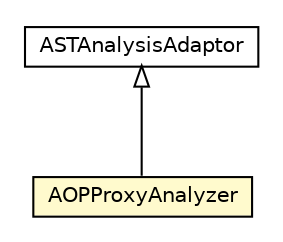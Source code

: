 #!/usr/local/bin/dot
#
# Class diagram 
# Generated by UMLGraph version 5.1 (http://www.umlgraph.org/)
#

digraph G {
	edge [fontname="Helvetica",fontsize=10,labelfontname="Helvetica",labelfontsize=10];
	node [fontname="Helvetica",fontsize=10,shape=plaintext];
	nodesep=0.25;
	ranksep=0.5;
	// org.androidtransfuse.analysis.astAnalyzer.AOPProxyAnalyzer
	c34411 [label=<<table title="org.androidtransfuse.analysis.astAnalyzer.AOPProxyAnalyzer" border="0" cellborder="1" cellspacing="0" cellpadding="2" port="p" bgcolor="lemonChiffon" href="./AOPProxyAnalyzer.html">
		<tr><td><table border="0" cellspacing="0" cellpadding="1">
<tr><td align="center" balign="center"> AOPProxyAnalyzer </td></tr>
		</table></td></tr>
		</table>>, fontname="Helvetica", fontcolor="black", fontsize=10.0];
	// org.androidtransfuse.analysis.astAnalyzer.ASTAnalysisAdaptor
	c34416 [label=<<table title="org.androidtransfuse.analysis.astAnalyzer.ASTAnalysisAdaptor" border="0" cellborder="1" cellspacing="0" cellpadding="2" port="p" href="./ASTAnalysisAdaptor.html">
		<tr><td><table border="0" cellspacing="0" cellpadding="1">
<tr><td align="center" balign="center"> ASTAnalysisAdaptor </td></tr>
		</table></td></tr>
		</table>>, fontname="Helvetica", fontcolor="black", fontsize=10.0];
	//org.androidtransfuse.analysis.astAnalyzer.AOPProxyAnalyzer extends org.androidtransfuse.analysis.astAnalyzer.ASTAnalysisAdaptor
	c34416:p -> c34411:p [dir=back,arrowtail=empty];
}

